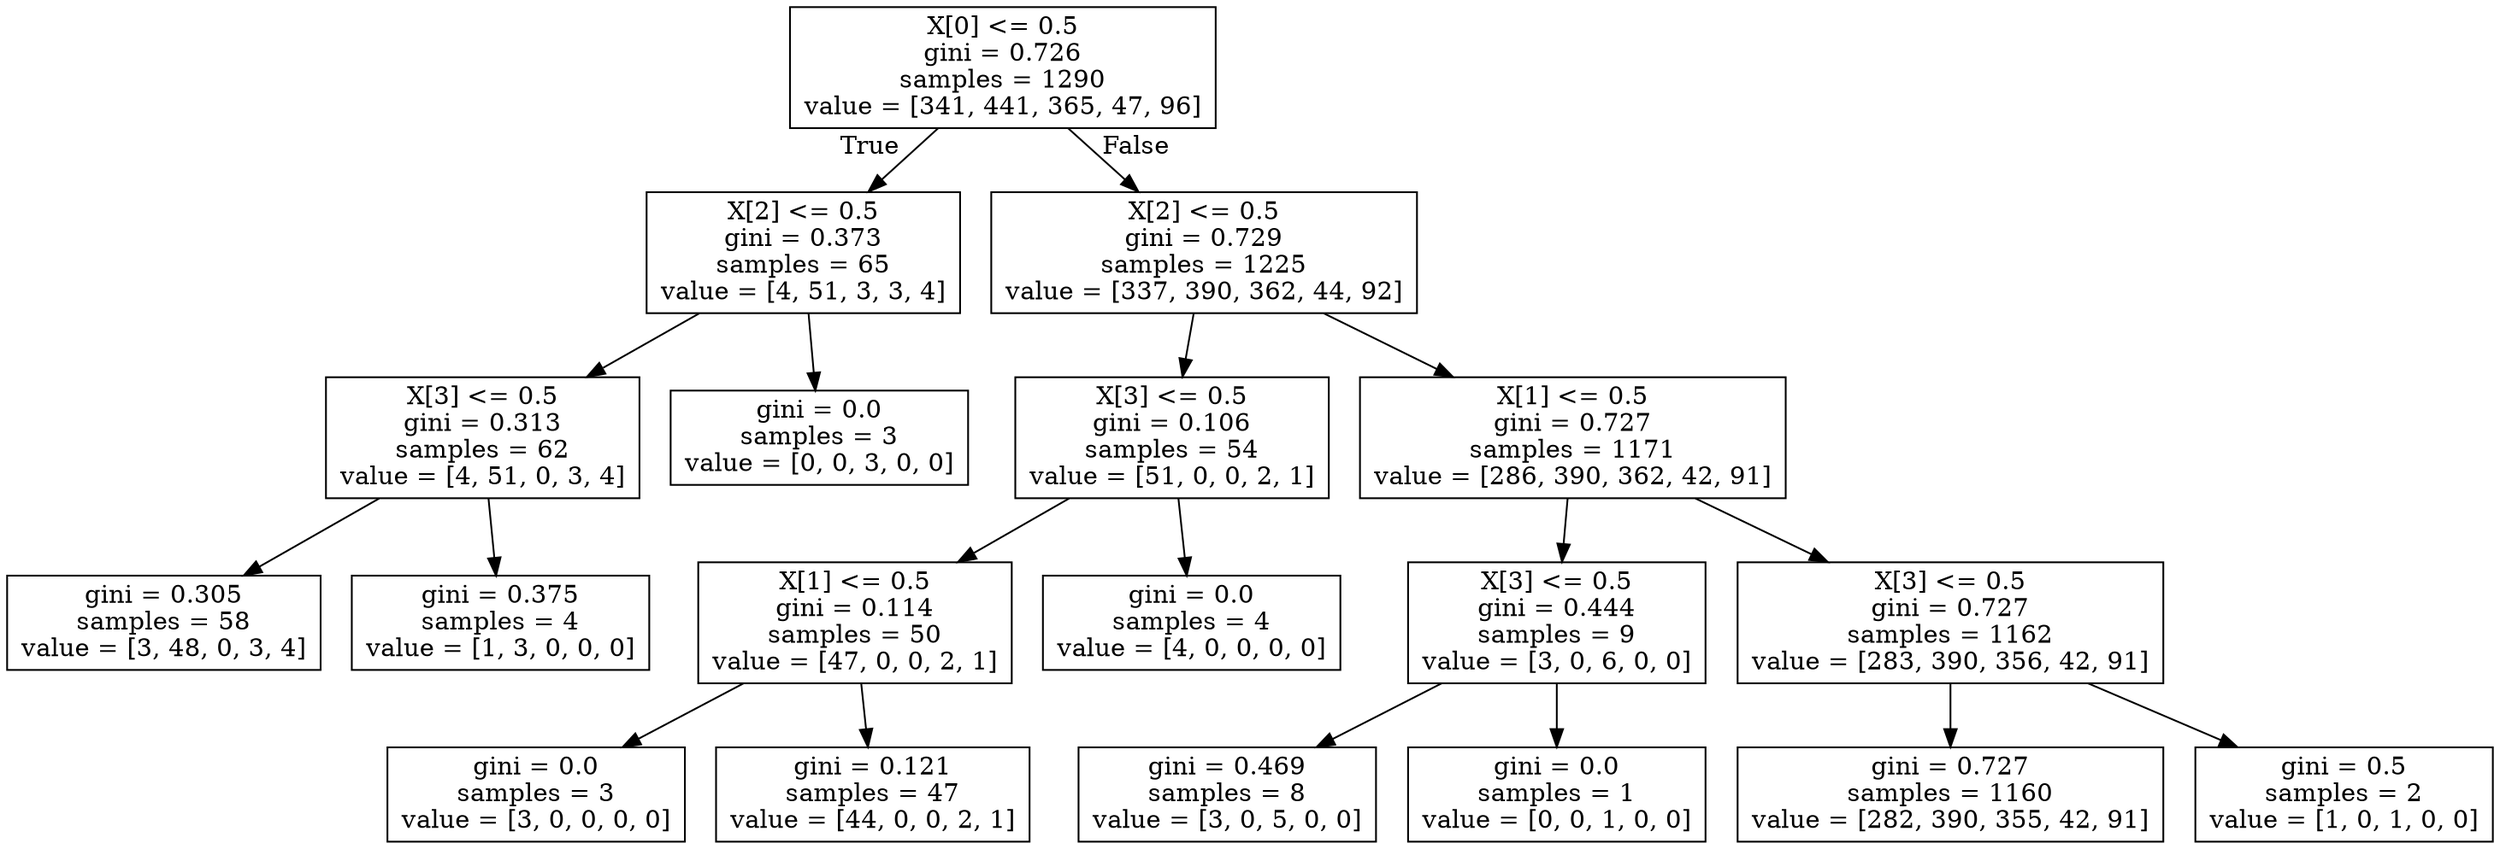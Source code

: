 digraph Tree {
node [shape=box] ;
0 [label="X[0] <= 0.5\ngini = 0.726\nsamples = 1290\nvalue = [341, 441, 365, 47, 96]"] ;
1 [label="X[2] <= 0.5\ngini = 0.373\nsamples = 65\nvalue = [4, 51, 3, 3, 4]"] ;
0 -> 1 [labeldistance=2.5, labelangle=45, headlabel="True"] ;
2 [label="X[3] <= 0.5\ngini = 0.313\nsamples = 62\nvalue = [4, 51, 0, 3, 4]"] ;
1 -> 2 ;
3 [label="gini = 0.305\nsamples = 58\nvalue = [3, 48, 0, 3, 4]"] ;
2 -> 3 ;
4 [label="gini = 0.375\nsamples = 4\nvalue = [1, 3, 0, 0, 0]"] ;
2 -> 4 ;
5 [label="gini = 0.0\nsamples = 3\nvalue = [0, 0, 3, 0, 0]"] ;
1 -> 5 ;
6 [label="X[2] <= 0.5\ngini = 0.729\nsamples = 1225\nvalue = [337, 390, 362, 44, 92]"] ;
0 -> 6 [labeldistance=2.5, labelangle=-45, headlabel="False"] ;
7 [label="X[3] <= 0.5\ngini = 0.106\nsamples = 54\nvalue = [51, 0, 0, 2, 1]"] ;
6 -> 7 ;
8 [label="X[1] <= 0.5\ngini = 0.114\nsamples = 50\nvalue = [47, 0, 0, 2, 1]"] ;
7 -> 8 ;
9 [label="gini = 0.0\nsamples = 3\nvalue = [3, 0, 0, 0, 0]"] ;
8 -> 9 ;
10 [label="gini = 0.121\nsamples = 47\nvalue = [44, 0, 0, 2, 1]"] ;
8 -> 10 ;
11 [label="gini = 0.0\nsamples = 4\nvalue = [4, 0, 0, 0, 0]"] ;
7 -> 11 ;
12 [label="X[1] <= 0.5\ngini = 0.727\nsamples = 1171\nvalue = [286, 390, 362, 42, 91]"] ;
6 -> 12 ;
13 [label="X[3] <= 0.5\ngini = 0.444\nsamples = 9\nvalue = [3, 0, 6, 0, 0]"] ;
12 -> 13 ;
14 [label="gini = 0.469\nsamples = 8\nvalue = [3, 0, 5, 0, 0]"] ;
13 -> 14 ;
15 [label="gini = 0.0\nsamples = 1\nvalue = [0, 0, 1, 0, 0]"] ;
13 -> 15 ;
16 [label="X[3] <= 0.5\ngini = 0.727\nsamples = 1162\nvalue = [283, 390, 356, 42, 91]"] ;
12 -> 16 ;
17 [label="gini = 0.727\nsamples = 1160\nvalue = [282, 390, 355, 42, 91]"] ;
16 -> 17 ;
18 [label="gini = 0.5\nsamples = 2\nvalue = [1, 0, 1, 0, 0]"] ;
16 -> 18 ;
}
